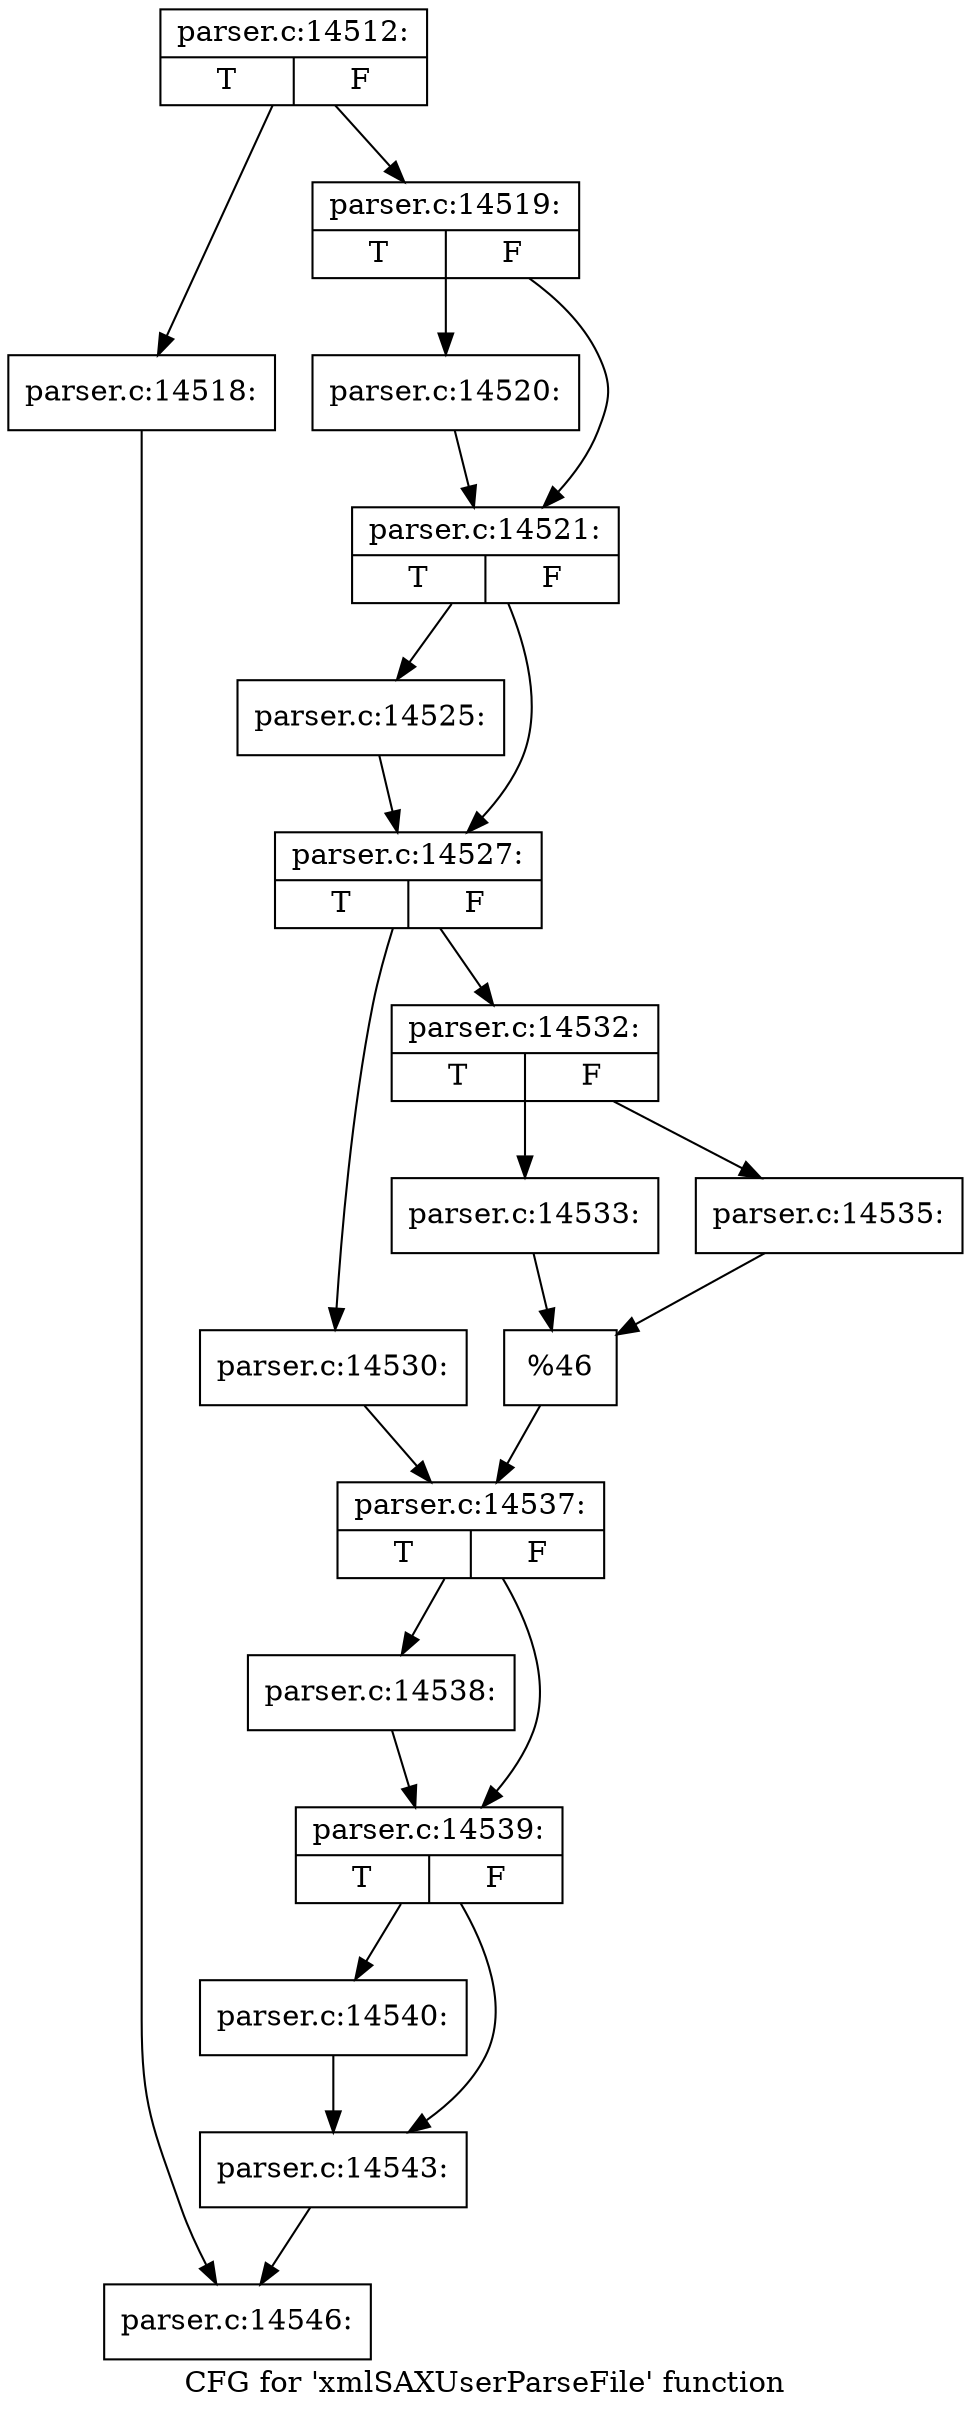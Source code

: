 digraph "CFG for 'xmlSAXUserParseFile' function" {
	label="CFG for 'xmlSAXUserParseFile' function";

	Node0x59dae10 [shape=record,label="{parser.c:14512:|{<s0>T|<s1>F}}"];
	Node0x59dae10 -> Node0x59df710;
	Node0x59dae10 -> Node0x59df760;
	Node0x59df710 [shape=record,label="{parser.c:14518:}"];
	Node0x59df710 -> Node0x59dc890;
	Node0x59df760 [shape=record,label="{parser.c:14519:|{<s0>T|<s1>F}}"];
	Node0x59df760 -> Node0x59dfbb0;
	Node0x59df760 -> Node0x59dfc00;
	Node0x59dfbb0 [shape=record,label="{parser.c:14520:}"];
	Node0x59dfbb0 -> Node0x59dfc00;
	Node0x59dfc00 [shape=record,label="{parser.c:14521:|{<s0>T|<s1>F}}"];
	Node0x59dfc00 -> Node0x59e08d0;
	Node0x59dfc00 -> Node0x59e0920;
	Node0x59e08d0 [shape=record,label="{parser.c:14525:}"];
	Node0x59e08d0 -> Node0x59e0920;
	Node0x59e0920 [shape=record,label="{parser.c:14527:|{<s0>T|<s1>F}}"];
	Node0x59e0920 -> Node0x59e1050;
	Node0x59e0920 -> Node0x59e10f0;
	Node0x59e1050 [shape=record,label="{parser.c:14530:}"];
	Node0x59e1050 -> Node0x59e10a0;
	Node0x59e10f0 [shape=record,label="{parser.c:14532:|{<s0>T|<s1>F}}"];
	Node0x59e10f0 -> Node0x59e1610;
	Node0x59e10f0 -> Node0x59e16b0;
	Node0x59e1610 [shape=record,label="{parser.c:14533:}"];
	Node0x59e1610 -> Node0x59e1660;
	Node0x59e16b0 [shape=record,label="{parser.c:14535:}"];
	Node0x59e16b0 -> Node0x59e1660;
	Node0x59e1660 [shape=record,label="{%46}"];
	Node0x59e1660 -> Node0x59e10a0;
	Node0x59e10a0 [shape=record,label="{parser.c:14537:|{<s0>T|<s1>F}}"];
	Node0x59e10a0 -> Node0x59e2050;
	Node0x59e10a0 -> Node0x59e20a0;
	Node0x59e2050 [shape=record,label="{parser.c:14538:}"];
	Node0x59e2050 -> Node0x59e20a0;
	Node0x59e20a0 [shape=record,label="{parser.c:14539:|{<s0>T|<s1>F}}"];
	Node0x59e20a0 -> Node0x59e2660;
	Node0x59e20a0 -> Node0x59e26b0;
	Node0x59e2660 [shape=record,label="{parser.c:14540:}"];
	Node0x59e2660 -> Node0x59e26b0;
	Node0x59e26b0 [shape=record,label="{parser.c:14543:}"];
	Node0x59e26b0 -> Node0x59dc890;
	Node0x59dc890 [shape=record,label="{parser.c:14546:}"];
}
